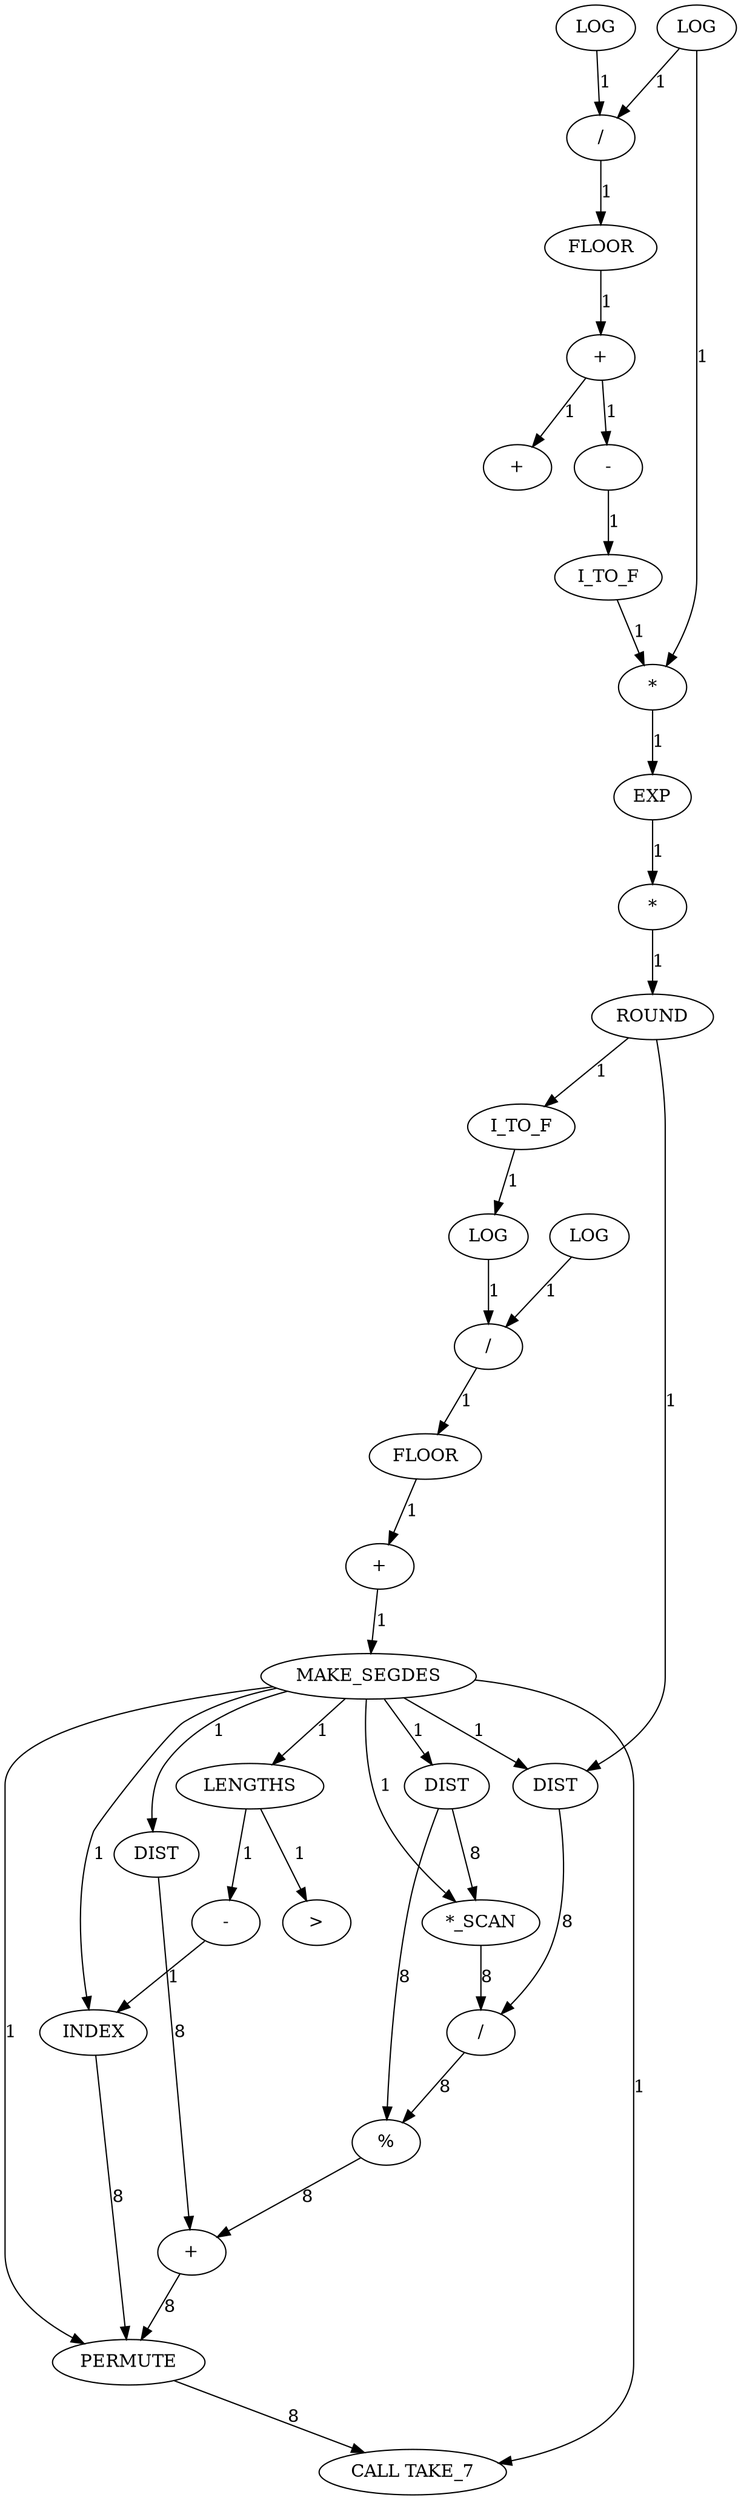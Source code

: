 digraph {
	maximal_independent_set_large_rl_INST_4328 [label=LOG cost=43]
	maximal_independent_set_large_rl_INST_4326 [label=LOG cost=10148]
	maximal_independent_set_large_rl_INST_1147 [label="\>" cost=903]
	maximal_independent_set_large_rl_INST_4352 [label=MAKE_SEGDES cost=86]
	maximal_independent_set_large_rl_INST_1154 [label="CALL TAKE_7" cost=0]
	maximal_independent_set_large_rl_INST_1132 [label="+" cost=602]
	maximal_independent_set_large_rl_INST_4339 [label=I_TO_F cost=2408]
	maximal_independent_set_large_rl_INST_4418 [label=PERMUTE cost=1892]
	maximal_independent_set_large_rl_INST_4331 [label="/" cost=430]
	maximal_independent_set_large_rl_INST_4391 [label="%" cost=645]
	maximal_independent_set_large_rl_INST_1151 [label="+" cost=0]
	maximal_independent_set_large_rl_INST_1142 [label=ROUND cost=559]
	maximal_independent_set_large_rl_INST_4335 [label="*" cost=1118]
	maximal_independent_set_large_rl_INST_4402 [label="-" cost=86]
	maximal_independent_set_large_rl_INST_4410 [label=INDEX cost=1720]
	maximal_independent_set_large_rl_INST_4347 [label="/" cost=43]
	maximal_independent_set_large_rl_INST_1131 [label=FLOOR cost=3096]
	maximal_independent_set_large_rl_INST_4344 [label=LOG cost=1]
	maximal_independent_set_large_rl_INST_4358 [label=DIST cost=903]
	maximal_independent_set_large_rl_INST_4394 [label="+" cost=430]
	maximal_independent_set_large_rl_INST_1141 [label="*" cost=43]
	maximal_independent_set_large_rl_INST_4400 [label=LENGTHS cost=387]
	maximal_independent_set_large_rl_INST_4348 [label=FLOOR cost=86]
	maximal_independent_set_large_rl_INST_4365 [label=DIST cost=1]
	maximal_independent_set_large_rl_INST_4380 [label="/" cost=559]
	maximal_independent_set_large_rl_INST_1137 [label=I_TO_F cost=473]
	maximal_independent_set_large_rl_INST_4342 [label=LOG cost=43]
	maximal_independent_set_large_rl_INST_4360 [label="*_SCAN" cost=817]
	maximal_independent_set_large_rl_INST_4372 [label=DIST cost=1]
	maximal_independent_set_large_rl_INST_4349 [label="+" cost=86]
	maximal_independent_set_large_rl_INST_1136 [label="-" cost=473]
	maximal_independent_set_large_rl_INST_4336 [label=EXP cost=22446]
	maximal_independent_set_large_rl_INST_4328 -> maximal_independent_set_large_rl_INST_4331 [label=1 cost=1]
	maximal_independent_set_large_rl_INST_4328 -> maximal_independent_set_large_rl_INST_4335 [label=1 cost=1]
	maximal_independent_set_large_rl_INST_4326 -> maximal_independent_set_large_rl_INST_4331 [label=1 cost=1]
	maximal_independent_set_large_rl_INST_4352 -> maximal_independent_set_large_rl_INST_4358 [label=1 cost=1]
	maximal_independent_set_large_rl_INST_4352 -> maximal_independent_set_large_rl_INST_4360 [label=1 cost=1]
	maximal_independent_set_large_rl_INST_4352 -> maximal_independent_set_large_rl_INST_4365 [label=1 cost=1]
	maximal_independent_set_large_rl_INST_4352 -> maximal_independent_set_large_rl_INST_4372 [label=1 cost=1]
	maximal_independent_set_large_rl_INST_4352 -> maximal_independent_set_large_rl_INST_4400 [label=1 cost=1]
	maximal_independent_set_large_rl_INST_4352 -> maximal_independent_set_large_rl_INST_4410 [label=1 cost=1]
	maximal_independent_set_large_rl_INST_4352 -> maximal_independent_set_large_rl_INST_4418 [label=1 cost=1]
	maximal_independent_set_large_rl_INST_4352 -> maximal_independent_set_large_rl_INST_1154 [label=1 cost=1]
	maximal_independent_set_large_rl_INST_1132 -> maximal_independent_set_large_rl_INST_1136 [label=1 cost=1]
	maximal_independent_set_large_rl_INST_1132 -> maximal_independent_set_large_rl_INST_1151 [label=1 cost=1]
	maximal_independent_set_large_rl_INST_4339 -> maximal_independent_set_large_rl_INST_4342 [label=1 cost=1]
	maximal_independent_set_large_rl_INST_4418 -> maximal_independent_set_large_rl_INST_1154 [label=8 cost=8]
	maximal_independent_set_large_rl_INST_4331 -> maximal_independent_set_large_rl_INST_1131 [label=1 cost=1]
	maximal_independent_set_large_rl_INST_4391 -> maximal_independent_set_large_rl_INST_4394 [label=8 cost=8]
	maximal_independent_set_large_rl_INST_1142 -> maximal_independent_set_large_rl_INST_4339 [label=1 cost=1]
	maximal_independent_set_large_rl_INST_1142 -> maximal_independent_set_large_rl_INST_4365 [label=1 cost=1]
	maximal_independent_set_large_rl_INST_4335 -> maximal_independent_set_large_rl_INST_4336 [label=1 cost=1]
	maximal_independent_set_large_rl_INST_4402 -> maximal_independent_set_large_rl_INST_4410 [label=1 cost=1]
	maximal_independent_set_large_rl_INST_4410 -> maximal_independent_set_large_rl_INST_4418 [label=8 cost=8]
	maximal_independent_set_large_rl_INST_4347 -> maximal_independent_set_large_rl_INST_4348 [label=1 cost=1]
	maximal_independent_set_large_rl_INST_1131 -> maximal_independent_set_large_rl_INST_1132 [label=1 cost=1]
	maximal_independent_set_large_rl_INST_4344 -> maximal_independent_set_large_rl_INST_4347 [label=1 cost=1]
	maximal_independent_set_large_rl_INST_4358 -> maximal_independent_set_large_rl_INST_4360 [label=8 cost=8]
	maximal_independent_set_large_rl_INST_4358 -> maximal_independent_set_large_rl_INST_4391 [label=8 cost=8]
	maximal_independent_set_large_rl_INST_4394 -> maximal_independent_set_large_rl_INST_4418 [label=8 cost=8]
	maximal_independent_set_large_rl_INST_1141 -> maximal_independent_set_large_rl_INST_1142 [label=1 cost=1]
	maximal_independent_set_large_rl_INST_4400 -> maximal_independent_set_large_rl_INST_4402 [label=1 cost=1]
	maximal_independent_set_large_rl_INST_4400 -> maximal_independent_set_large_rl_INST_1147 [label=1 cost=1]
	maximal_independent_set_large_rl_INST_4348 -> maximal_independent_set_large_rl_INST_4349 [label=1 cost=1]
	maximal_independent_set_large_rl_INST_4365 -> maximal_independent_set_large_rl_INST_4380 [label=8 cost=8]
	maximal_independent_set_large_rl_INST_4380 -> maximal_independent_set_large_rl_INST_4391 [label=8 cost=8]
	maximal_independent_set_large_rl_INST_1137 -> maximal_independent_set_large_rl_INST_4335 [label=1 cost=1]
	maximal_independent_set_large_rl_INST_4342 -> maximal_independent_set_large_rl_INST_4347 [label=1 cost=1]
	maximal_independent_set_large_rl_INST_4360 -> maximal_independent_set_large_rl_INST_4380 [label=8 cost=8]
	maximal_independent_set_large_rl_INST_4372 -> maximal_independent_set_large_rl_INST_4394 [label=8 cost=8]
	maximal_independent_set_large_rl_INST_4349 -> maximal_independent_set_large_rl_INST_4352 [label=1 cost=1]
	maximal_independent_set_large_rl_INST_1136 -> maximal_independent_set_large_rl_INST_1137 [label=1 cost=1]
	maximal_independent_set_large_rl_INST_4336 -> maximal_independent_set_large_rl_INST_1141 [label=1 cost=1]
}
